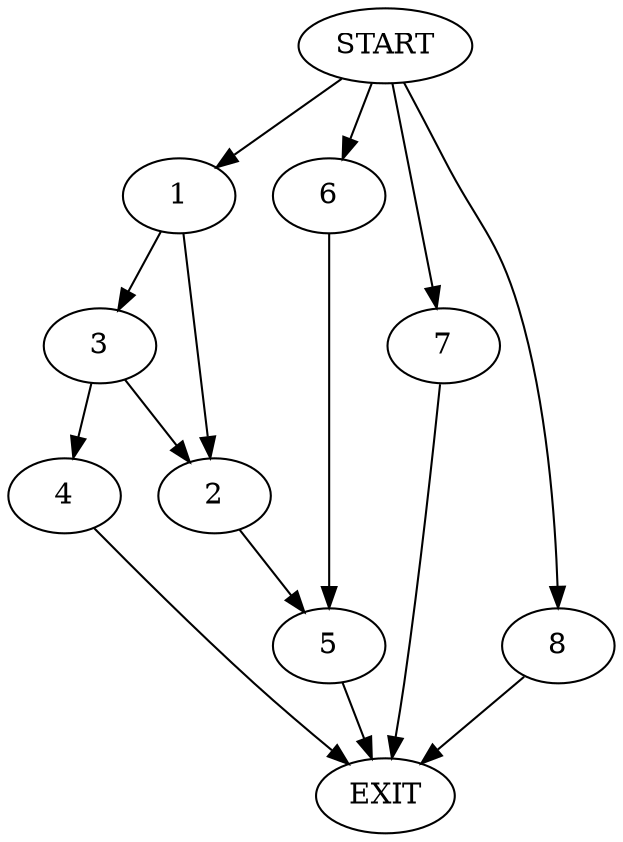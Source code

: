 digraph {
0 [label="START"]
9 [label="EXIT"]
0 -> 1
1 -> 2
1 -> 3
3 -> 4
3 -> 2
2 -> 5
4 -> 9
5 -> 9
0 -> 6
6 -> 5
0 -> 7
7 -> 9
0 -> 8
8 -> 9
}
